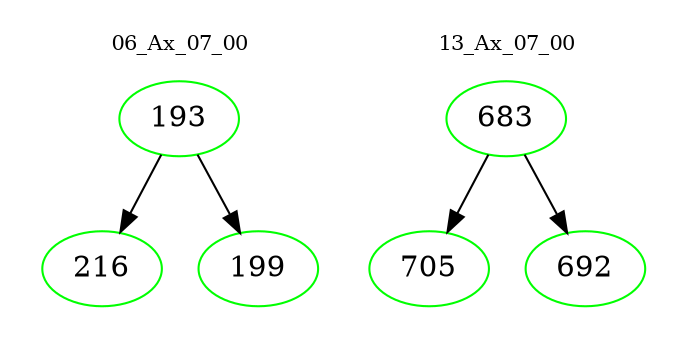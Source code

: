 digraph{
subgraph cluster_0 {
color = white
label = "06_Ax_07_00";
fontsize=10;
T0_193 [label="193", color="green"]
T0_193 -> T0_216 [color="black"]
T0_216 [label="216", color="green"]
T0_193 -> T0_199 [color="black"]
T0_199 [label="199", color="green"]
}
subgraph cluster_1 {
color = white
label = "13_Ax_07_00";
fontsize=10;
T1_683 [label="683", color="green"]
T1_683 -> T1_705 [color="black"]
T1_705 [label="705", color="green"]
T1_683 -> T1_692 [color="black"]
T1_692 [label="692", color="green"]
}
}
